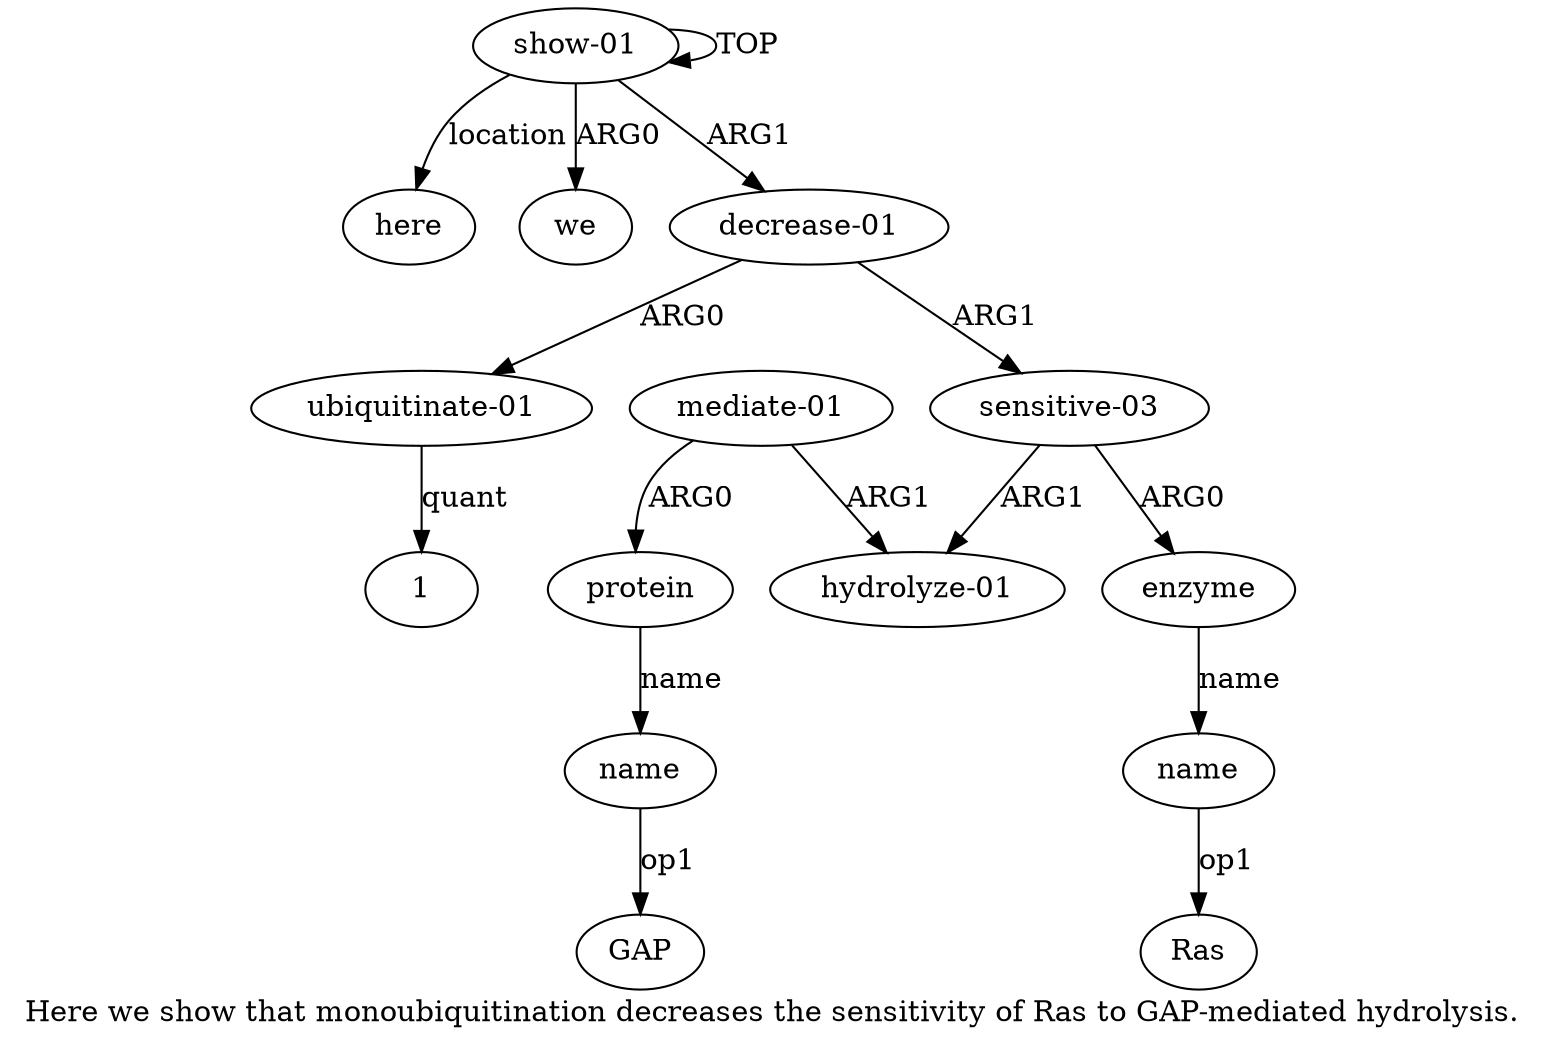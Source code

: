 digraph  {
	graph [label="Here we show that monoubiquitination decreases the sensitivity of Ras to GAP-mediated hydrolysis."];
	node [label="\N"];
	"a10 GAP"	 [color=black,
		gold_ind=-1,
		gold_label=GAP,
		label=GAP,
		test_ind=-1,
		test_label=GAP];
	a11	 [color=black,
		gold_ind=11,
		gold_label=here,
		label=here,
		test_ind=11,
		test_label=here];
	a10	 [color=black,
		gold_ind=10,
		gold_label=name,
		label=name,
		test_ind=10,
		test_label=name];
	a10 -> "a10 GAP" [key=0,
	color=black,
	gold_label=op1,
	label=op1,
	test_label=op1];
"a6 Ras" [color=black,
	gold_ind=-1,
	gold_label=Ras,
	label=Ras,
	test_ind=-1,
	test_label=Ras];
a1 [color=black,
	gold_ind=1,
	gold_label=we,
	label=we,
	test_ind=1,
	test_label=we];
a0 [color=black,
	gold_ind=0,
	gold_label="show-01",
	label="show-01",
	test_ind=0,
	test_label="show-01"];
a0 -> a11 [key=0,
color=black,
gold_label=location,
label=location,
test_label=location];
a0 -> a1 [key=0,
color=black,
gold_label=ARG0,
label=ARG0,
test_label=ARG0];
a0 -> a0 [key=0,
color=black,
gold_label=TOP,
label=TOP,
test_label=TOP];
a2 [color=black,
gold_ind=2,
gold_label="decrease-01",
label="decrease-01",
test_ind=2,
test_label="decrease-01"];
a0 -> a2 [key=0,
color=black,
gold_label=ARG1,
label=ARG1,
test_label=ARG1];
a3 [color=black,
gold_ind=3,
gold_label="ubiquitinate-01",
label="ubiquitinate-01",
test_ind=3,
test_label="ubiquitinate-01"];
"a3 1" [color=black,
gold_ind=-1,
gold_label=1,
label=1,
test_ind=-1,
test_label=1];
a3 -> "a3 1" [key=0,
color=black,
gold_label=quant,
label=quant,
test_label=quant];
a2 -> a3 [key=0,
color=black,
gold_label=ARG0,
label=ARG0,
test_label=ARG0];
a4 [color=black,
gold_ind=4,
gold_label="sensitive-03",
label="sensitive-03",
test_ind=4,
test_label="sensitive-03"];
a2 -> a4 [key=0,
color=black,
gold_label=ARG1,
label=ARG1,
test_label=ARG1];
a5 [color=black,
gold_ind=5,
gold_label=enzyme,
label=enzyme,
test_ind=5,
test_label=enzyme];
a6 [color=black,
gold_ind=6,
gold_label=name,
label=name,
test_ind=6,
test_label=name];
a5 -> a6 [key=0,
color=black,
gold_label=name,
label=name,
test_label=name];
a4 -> a5 [key=0,
color=black,
gold_label=ARG0,
label=ARG0,
test_label=ARG0];
a7 [color=black,
gold_ind=7,
gold_label="hydrolyze-01",
label="hydrolyze-01",
test_ind=7,
test_label="hydrolyze-01"];
a4 -> a7 [key=0,
color=black,
gold_label=ARG1,
label=ARG1,
test_label=ARG1];
a6 -> "a6 Ras" [key=0,
color=black,
gold_label=op1,
label=op1,
test_label=op1];
a9 [color=black,
gold_ind=9,
gold_label=protein,
label=protein,
test_ind=9,
test_label=protein];
a9 -> a10 [key=0,
color=black,
gold_label=name,
label=name,
test_label=name];
a8 [color=black,
gold_ind=8,
gold_label="mediate-01",
label="mediate-01",
test_ind=8,
test_label="mediate-01"];
a8 -> a7 [key=0,
color=black,
gold_label=ARG1,
label=ARG1,
test_label=ARG1];
a8 -> a9 [key=0,
color=black,
gold_label=ARG0,
label=ARG0,
test_label=ARG0];
}
